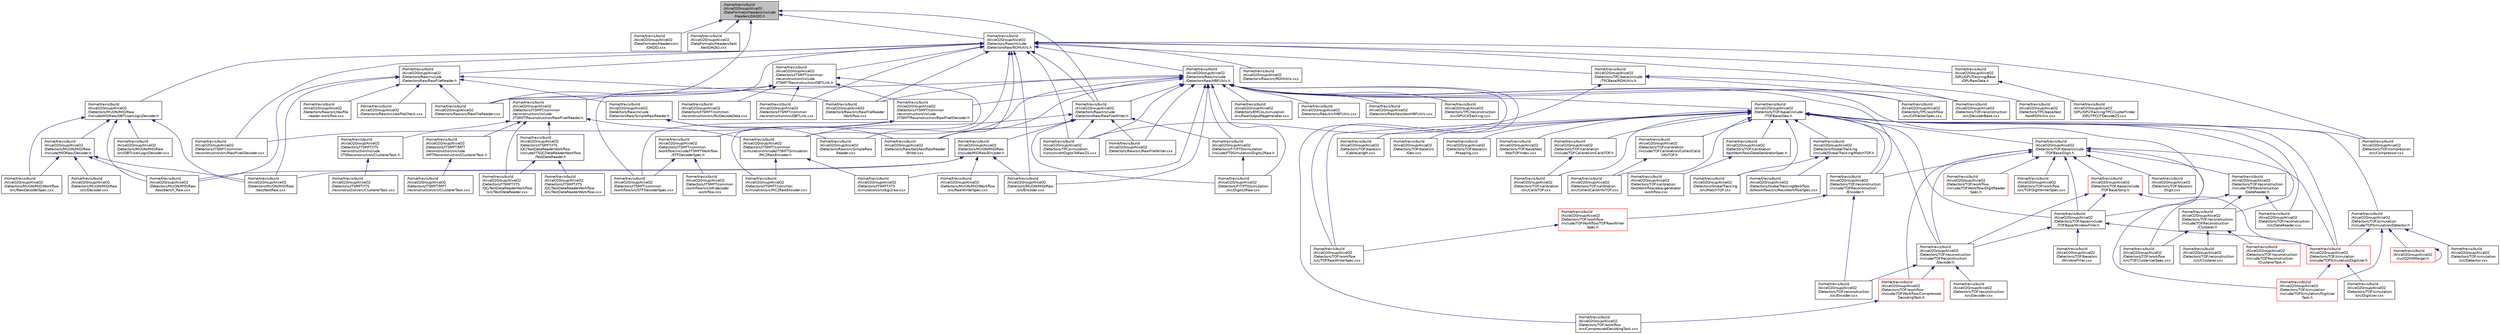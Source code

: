 digraph "/home/travis/build/AliceO2Group/AliceO2/DataFormats/Headers/include/Headers/DAQID.h"
{
 // INTERACTIVE_SVG=YES
  bgcolor="transparent";
  edge [fontname="Helvetica",fontsize="10",labelfontname="Helvetica",labelfontsize="10"];
  node [fontname="Helvetica",fontsize="10",shape=record];
  Node12 [label="/home/travis/build\l/AliceO2Group/AliceO2\l/DataFormats/Headers/include\l/Headers/DAQID.h",height=0.2,width=0.4,color="black", fillcolor="grey75", style="filled", fontcolor="black"];
  Node12 -> Node13 [dir="back",color="midnightblue",fontsize="10",style="solid",fontname="Helvetica"];
  Node13 [label="/home/travis/build\l/AliceO2Group/AliceO2\l/DataFormats/Headers/src\l/DAQID.cxx",height=0.2,width=0.4,color="black",URL="$dd/d64/DAQID_8cxx.html",tooltip="dummy implementation for DAQ source IDs (to addit it to library) "];
  Node12 -> Node14 [dir="back",color="midnightblue",fontsize="10",style="solid",fontname="Helvetica"];
  Node14 [label="/home/travis/build\l/AliceO2Group/AliceO2\l/DataFormats/Headers/test\l/testDAQID.cxx",height=0.2,width=0.4,color="black",URL="$dd/d28/testDAQID_8cxx.html"];
  Node12 -> Node15 [dir="back",color="midnightblue",fontsize="10",style="solid",fontname="Helvetica"];
  Node15 [label="/home/travis/build\l/AliceO2Group/AliceO2\l/Detectors/Raw/include\l/DetectorsRaw/RawFileWriter.h",height=0.2,width=0.4,color="black",URL="$da/d08/RawFileWriter_8h.html",tooltip="Utility class to write detectors data to (multiple) raw data file(s) respecting CRU format..."];
  Node15 -> Node16 [dir="back",color="midnightblue",fontsize="10",style="solid",fontname="Helvetica"];
  Node16 [label="/home/travis/build\l/AliceO2Group/AliceO2\l/Detectors/FIT/FT0/simulation\l/include/FT0Simulation/Digits2Raw.h",height=0.2,width=0.4,color="black",URL="$d8/dfe/Digits2Raw_8h.html",tooltip="converts digits to raw format "];
  Node16 -> Node17 [dir="back",color="midnightblue",fontsize="10",style="solid",fontname="Helvetica"];
  Node17 [label="/home/travis/build\l/AliceO2Group/AliceO2\l/Detectors/FIT/FT0/simulation\l/src/Digits2Raw.cxx",height=0.2,width=0.4,color="black",URL="$da/de9/Digits2Raw_8cxx.html"];
  Node15 -> Node17 [dir="back",color="midnightblue",fontsize="10",style="solid",fontname="Helvetica"];
  Node15 -> Node18 [dir="back",color="midnightblue",fontsize="10",style="solid",fontname="Helvetica"];
  Node18 [label="/home/travis/build\l/AliceO2Group/AliceO2\l/Detectors/ITSMFT/common\l/simulation/include/ITSMFTSimulation\l/MC2RawEncoder.h",height=0.2,width=0.4,color="black",URL="$df/d56/MC2RawEncoder_8h.html",tooltip="Definition of the ITS/MFT Alpide pixel MC->raw converter. "];
  Node18 -> Node19 [dir="back",color="midnightblue",fontsize="10",style="solid",fontname="Helvetica"];
  Node19 [label="/home/travis/build\l/AliceO2Group/AliceO2\l/Detectors/ITSMFT/common\l/simulation/src/MC2RawEncoder.cxx",height=0.2,width=0.4,color="black",URL="$d8/d6b/MC2RawEncoder_8cxx.html"];
  Node18 -> Node20 [dir="back",color="midnightblue",fontsize="10",style="solid",fontname="Helvetica"];
  Node20 [label="/home/travis/build\l/AliceO2Group/AliceO2\l/Detectors/ITSMFT/ITS\l/simulation/src/digi2raw.cxx",height=0.2,width=0.4,color="black",URL="$d1/d8e/digi2raw_8cxx.html"];
  Node15 -> Node21 [dir="back",color="midnightblue",fontsize="10",style="solid",fontname="Helvetica"];
  Node21 [label="/home/travis/build\l/AliceO2Group/AliceO2\l/Detectors/MUON/MID/Raw\l/include/MIDRaw/Encoder.h",height=0.2,width=0.4,color="black",URL="$d1/dcf/Detectors_2MUON_2MID_2Raw_2include_2MIDRaw_2Encoder_8h.html",tooltip="MID raw data encoder. "];
  Node21 -> Node22 [dir="back",color="midnightblue",fontsize="10",style="solid",fontname="Helvetica"];
  Node22 [label="/home/travis/build\l/AliceO2Group/AliceO2\l/Detectors/MUON/MID/Raw\l/src/Encoder.cxx",height=0.2,width=0.4,color="black",URL="$d8/dc6/MUON_2MID_2Raw_2src_2Encoder_8cxx.html",tooltip="MID raw data encoder. "];
  Node21 -> Node23 [dir="back",color="midnightblue",fontsize="10",style="solid",fontname="Helvetica"];
  Node23 [label="/home/travis/build\l/AliceO2Group/AliceO2\l/Detectors/MUON/MID/Raw\l/test/bench_Raw.cxx",height=0.2,width=0.4,color="black",URL="$d5/d52/bench__Raw_8cxx.html",tooltip="Benchmark MID raw data decoder. "];
  Node21 -> Node24 [dir="back",color="midnightblue",fontsize="10",style="solid",fontname="Helvetica"];
  Node24 [label="/home/travis/build\l/AliceO2Group/AliceO2\l/Detectors/MUON/MID/Raw\l/test/testRaw.cxx",height=0.2,width=0.4,color="black",URL="$d8/d4c/testRaw_8cxx.html",tooltip="Test MID raw data decoder. "];
  Node21 -> Node25 [dir="back",color="midnightblue",fontsize="10",style="solid",fontname="Helvetica"];
  Node25 [label="/home/travis/build\l/AliceO2Group/AliceO2\l/Detectors/MUON/MID/Workflow\l/src/RawWriterSpec.cxx",height=0.2,width=0.4,color="black",URL="$db/dd6/RawWriterSpec_8cxx.html",tooltip="Digits to raw converter spec for MID. "];
  Node15 -> Node26 [dir="back",color="midnightblue",fontsize="10",style="solid",fontname="Helvetica"];
  Node26 [label="/home/travis/build\l/AliceO2Group/AliceO2\l/Detectors/Raw/src/RawFileWriter.cxx",height=0.2,width=0.4,color="black",URL="$df/dd8/RawFileWriter_8cxx.html",tooltip="Utility class to write detectors data to (multiple) raw data file(s) respecting CRU format..."];
  Node15 -> Node27 [dir="back",color="midnightblue",fontsize="10",style="solid",fontname="Helvetica"];
  Node27 [label="/home/travis/build\l/AliceO2Group/AliceO2\l/Detectors/Raw/test/testRawReader\lWriter.cxx",height=0.2,width=0.4,color="black",URL="$d3/d09/testRawReaderWriter_8cxx.html"];
  Node15 -> Node28 [dir="back",color="midnightblue",fontsize="10",style="solid",fontname="Helvetica"];
  Node28 [label="/home/travis/build\l/AliceO2Group/AliceO2\l/Detectors/TPC/simulation\l/run/convertDigitsToRawZS.cxx",height=0.2,width=0.4,color="black",URL="$df/d6c/convertDigitsToRawZS_8cxx.html"];
  Node12 -> Node29 [dir="back",color="midnightblue",fontsize="10",style="solid",fontname="Helvetica"];
  Node29 [label="/home/travis/build\l/AliceO2Group/AliceO2\l/Detectors/Raw/include\l/DetectorsRaw/RDHUtils.h",height=0.2,width=0.4,color="black",URL="$d6/dec/Raw_2include_2DetectorsRaw_2RDHUtils_8h.html"];
  Node29 -> Node30 [dir="back",color="midnightblue",fontsize="10",style="solid",fontname="Helvetica"];
  Node30 [label="/home/travis/build\l/AliceO2Group/AliceO2\l/Detectors/ITSMFT/common\l/reconstruction/include\l/ITSMFTReconstruction/GBTLink.h",height=0.2,width=0.4,color="black",URL="$d0/dd1/GBTLink_8h.html",tooltip="Declarations of helper classes for the ITS/MFT raw data decoding. "];
  Node30 -> Node31 [dir="back",color="midnightblue",fontsize="10",style="solid",fontname="Helvetica"];
  Node31 [label="/home/travis/build\l/AliceO2Group/AliceO2\l/Detectors/ITSMFT/common\l/reconstruction/include\l/ITSMFTReconstruction/RawPixelDecoder.h",height=0.2,width=0.4,color="black",URL="$d7/d6e/RawPixelDecoder_8h.html",tooltip="Definition of the Alpide pixel reader for raw data processing. "];
  Node31 -> Node32 [dir="back",color="midnightblue",fontsize="10",style="solid",fontname="Helvetica"];
  Node32 [label="/home/travis/build\l/AliceO2Group/AliceO2\l/Detectors/ITSMFT/common\l/reconstruction/src/RawPixelDecoder.cxx",height=0.2,width=0.4,color="black",URL="$dd/df6/RawPixelDecoder_8cxx.html",tooltip="Alpide pixel reader for raw data processing. "];
  Node31 -> Node33 [dir="back",color="midnightblue",fontsize="10",style="solid",fontname="Helvetica"];
  Node33 [label="/home/travis/build\l/AliceO2Group/AliceO2\l/Detectors/ITSMFT/common\l/workflow/include/ITSMFTWorkflow\l/STFDecoderSpec.h",height=0.2,width=0.4,color="black",URL="$d0/d26/STFDecoderSpec_8h.html",tooltip="Device to decode ITS/MFT raw data from STF. "];
  Node33 -> Node34 [dir="back",color="midnightblue",fontsize="10",style="solid",fontname="Helvetica"];
  Node34 [label="/home/travis/build\l/AliceO2Group/AliceO2\l/Detectors/ITSMFT/common\l/workflow/src/stf-decoder\l-workflow.cxx",height=0.2,width=0.4,color="black",URL="$dd/d1f/stf-decoder-workflow_8cxx.html"];
  Node33 -> Node35 [dir="back",color="midnightblue",fontsize="10",style="solid",fontname="Helvetica"];
  Node35 [label="/home/travis/build\l/AliceO2Group/AliceO2\l/Detectors/ITSMFT/common\l/workflow/src/STFDecoderSpec.cxx",height=0.2,width=0.4,color="black",URL="$d6/d14/STFDecoderSpec_8cxx.html",tooltip="Device to decode ITS raw data from STF. "];
  Node31 -> Node35 [dir="back",color="midnightblue",fontsize="10",style="solid",fontname="Helvetica"];
  Node30 -> Node36 [dir="back",color="midnightblue",fontsize="10",style="solid",fontname="Helvetica"];
  Node36 [label="/home/travis/build\l/AliceO2Group/AliceO2\l/Detectors/ITSMFT/common\l/reconstruction/include\l/ITSMFTReconstruction/RawPixelReader.h",height=0.2,width=0.4,color="black",URL="$dd/db8/RawPixelReader_8h.html",tooltip="Definition of the Alpide pixel reader for raw data processing. "];
  Node36 -> Node18 [dir="back",color="midnightblue",fontsize="10",style="solid",fontname="Helvetica"];
  Node36 -> Node37 [dir="back",color="midnightblue",fontsize="10",style="solid",fontname="Helvetica"];
  Node37 [label="/home/travis/build\l/AliceO2Group/AliceO2\l/Detectors/ITSMFT/ITS\l/QC/TestDataReaderWorkflow\l/include/ITSQCDataReaderWorkflow\l/TestDataReader.h",height=0.2,width=0.4,color="black",URL="$dd/d69/TestDataReader_8h.html"];
  Node37 -> Node38 [dir="back",color="midnightblue",fontsize="10",style="solid",fontname="Helvetica"];
  Node38 [label="/home/travis/build\l/AliceO2Group/AliceO2\l/Detectors/ITSMFT/ITS\l/QC/TestDataReaderWorkflow\l/src/TestDataReader.cxx",height=0.2,width=0.4,color="black",URL="$d0/dd9/TestDataReader_8cxx.html"];
  Node37 -> Node39 [dir="back",color="midnightblue",fontsize="10",style="solid",fontname="Helvetica"];
  Node39 [label="/home/travis/build\l/AliceO2Group/AliceO2\l/Detectors/ITSMFT/ITS\l/QC/TestDataReaderWorkflow\l/src/TestDataReaderWorkflow.cxx",height=0.2,width=0.4,color="black",URL="$d1/dc6/TestDataReaderWorkflow_8cxx.html"];
  Node36 -> Node38 [dir="back",color="midnightblue",fontsize="10",style="solid",fontname="Helvetica"];
  Node36 -> Node40 [dir="back",color="midnightblue",fontsize="10",style="solid",fontname="Helvetica"];
  Node40 [label="/home/travis/build\l/AliceO2Group/AliceO2\l/Detectors/ITSMFT/ITS\l/reconstruction/include\l/ITSReconstruction/ClustererTask.h",height=0.2,width=0.4,color="black",URL="$d6/d67/ITSMFT_2ITS_2reconstruction_2include_2ITSReconstruction_2ClustererTask_8h.html"];
  Node40 -> Node41 [dir="back",color="midnightblue",fontsize="10",style="solid",fontname="Helvetica"];
  Node41 [label="/home/travis/build\l/AliceO2Group/AliceO2\l/Detectors/ITSMFT/ITS\l/reconstruction/src/ClustererTask.cxx",height=0.2,width=0.4,color="black",URL="$d8/d95/ITSMFT_2ITS_2reconstruction_2src_2ClustererTask_8cxx.html"];
  Node36 -> Node42 [dir="back",color="midnightblue",fontsize="10",style="solid",fontname="Helvetica"];
  Node42 [label="/home/travis/build\l/AliceO2Group/AliceO2\l/Detectors/ITSMFT/MFT\l/reconstruction/include\l/MFTReconstruction/ClustererTask.h",height=0.2,width=0.4,color="black",URL="$db/d12/ITSMFT_2MFT_2reconstruction_2include_2MFTReconstruction_2ClustererTask_8h.html"];
  Node42 -> Node43 [dir="back",color="midnightblue",fontsize="10",style="solid",fontname="Helvetica"];
  Node43 [label="/home/travis/build\l/AliceO2Group/AliceO2\l/Detectors/ITSMFT/MFT\l/reconstruction/src/ClustererTask.cxx",height=0.2,width=0.4,color="black",URL="$d9/d5e/ITSMFT_2MFT_2reconstruction_2src_2ClustererTask_8cxx.html"];
  Node30 -> Node44 [dir="back",color="midnightblue",fontsize="10",style="solid",fontname="Helvetica"];
  Node44 [label="/home/travis/build\l/AliceO2Group/AliceO2\l/Detectors/ITSMFT/common\l/reconstruction/src/GBTLink.cxx",height=0.2,width=0.4,color="black",URL="$df/d70/GBTLink_8cxx.html",tooltip="Definitions of GBTLink class used for the ITS/MFT raw data decoding. "];
  Node30 -> Node45 [dir="back",color="midnightblue",fontsize="10",style="solid",fontname="Helvetica"];
  Node45 [label="/home/travis/build\l/AliceO2Group/AliceO2\l/Detectors/ITSMFT/common\l/reconstruction/src/RUDecodeData.cxx",height=0.2,width=0.4,color="black",URL="$df/db1/RUDecodeData_8cxx.html",tooltip="Definition of the Readout Unite decoder class. "];
  Node30 -> Node19 [dir="back",color="midnightblue",fontsize="10",style="solid",fontname="Helvetica"];
  Node30 -> Node35 [dir="back",color="midnightblue",fontsize="10",style="solid",fontname="Helvetica"];
  Node29 -> Node44 [dir="back",color="midnightblue",fontsize="10",style="solid",fontname="Helvetica"];
  Node29 -> Node32 [dir="back",color="midnightblue",fontsize="10",style="solid",fontname="Helvetica"];
  Node29 -> Node18 [dir="back",color="midnightblue",fontsize="10",style="solid",fontname="Helvetica"];
  Node29 -> Node46 [dir="back",color="midnightblue",fontsize="10",style="solid",fontname="Helvetica"];
  Node46 [label="/home/travis/build\l/AliceO2Group/AliceO2\l/Detectors/MUON/MID/Raw\l/include/MIDRaw/GBTUserLogicDecoder.h",height=0.2,width=0.4,color="black",URL="$db/d41/GBTUserLogicDecoder_8h.html",tooltip="MID GBT decoder with user logic zero suppression. "];
  Node46 -> Node47 [dir="back",color="midnightblue",fontsize="10",style="solid",fontname="Helvetica"];
  Node47 [label="/home/travis/build\l/AliceO2Group/AliceO2\l/Detectors/MUON/MID/Raw\l/include/MIDRaw/Decoder.h",height=0.2,width=0.4,color="black",URL="$d9/d05/Detectors_2MUON_2MID_2Raw_2include_2MIDRaw_2Decoder_8h.html",tooltip="MID raw data decoder. "];
  Node47 -> Node48 [dir="back",color="midnightblue",fontsize="10",style="solid",fontname="Helvetica"];
  Node48 [label="/home/travis/build\l/AliceO2Group/AliceO2\l/Detectors/MUON/MID/Raw\l/src/Decoder.cxx",height=0.2,width=0.4,color="black",URL="$dc/d28/MUON_2MID_2Raw_2src_2Decoder_8cxx.html",tooltip="MID raw data decoder. "];
  Node47 -> Node23 [dir="back",color="midnightblue",fontsize="10",style="solid",fontname="Helvetica"];
  Node47 -> Node24 [dir="back",color="midnightblue",fontsize="10",style="solid",fontname="Helvetica"];
  Node47 -> Node49 [dir="back",color="midnightblue",fontsize="10",style="solid",fontname="Helvetica"];
  Node49 [label="/home/travis/build\l/AliceO2Group/AliceO2\l/Detectors/MUON/MID/Workflow\l/src/RawDecoderSpec.cxx",height=0.2,width=0.4,color="black",URL="$d1/dc9/RawDecoderSpec_8cxx.html",tooltip="Data processor spec for MID raw decoder device. "];
  Node46 -> Node50 [dir="back",color="midnightblue",fontsize="10",style="solid",fontname="Helvetica"];
  Node50 [label="/home/travis/build\l/AliceO2Group/AliceO2\l/Detectors/MUON/MID/Raw\l/src/GBTUserLogicDecoder.cxx",height=0.2,width=0.4,color="black",URL="$d3/db3/GBTUserLogicDecoder_8cxx.html",tooltip="MID GBT decoder with user logic zero suppression. "];
  Node46 -> Node23 [dir="back",color="midnightblue",fontsize="10",style="solid",fontname="Helvetica"];
  Node46 -> Node24 [dir="back",color="midnightblue",fontsize="10",style="solid",fontname="Helvetica"];
  Node46 -> Node49 [dir="back",color="midnightblue",fontsize="10",style="solid",fontname="Helvetica"];
  Node29 -> Node22 [dir="back",color="midnightblue",fontsize="10",style="solid",fontname="Helvetica"];
  Node29 -> Node51 [dir="back",color="midnightblue",fontsize="10",style="solid",fontname="Helvetica"];
  Node51 [label="/home/travis/build\l/AliceO2Group/AliceO2\l/Detectors/Raw/include\l/DetectorsRaw/HBFUtils.h",height=0.2,width=0.4,color="black",URL="$d1/dec/HBFUtils_8h.html"];
  Node51 -> Node52 [dir="back",color="midnightblue",fontsize="10",style="solid",fontname="Helvetica"];
  Node52 [label="/home/travis/build\l/AliceO2Group/AliceO2\l/Detectors/EMCAL/simulation\l/src/RawOutputPageHandler.cxx",height=0.2,width=0.4,color="black",URL="$d3/d98/RawOutputPageHandler_8cxx.html"];
  Node51 -> Node16 [dir="back",color="midnightblue",fontsize="10",style="solid",fontname="Helvetica"];
  Node51 -> Node17 [dir="back",color="midnightblue",fontsize="10",style="solid",fontname="Helvetica"];
  Node51 -> Node31 [dir="back",color="midnightblue",fontsize="10",style="solid",fontname="Helvetica"];
  Node51 -> Node20 [dir="back",color="midnightblue",fontsize="10",style="solid",fontname="Helvetica"];
  Node51 -> Node22 [dir="back",color="midnightblue",fontsize="10",style="solid",fontname="Helvetica"];
  Node51 -> Node15 [dir="back",color="midnightblue",fontsize="10",style="solid",fontname="Helvetica"];
  Node51 -> Node53 [dir="back",color="midnightblue",fontsize="10",style="solid",fontname="Helvetica"];
  Node53 [label="/home/travis/build\l/AliceO2Group/AliceO2\l/Detectors/Raw/src/HBFUtils.cxx",height=0.2,width=0.4,color="black",URL="$dc/da0/HBFUtils_8cxx.html"];
  Node51 -> Node54 [dir="back",color="midnightblue",fontsize="10",style="solid",fontname="Helvetica"];
  Node54 [label="/home/travis/build\l/AliceO2Group/AliceO2\l/Detectors/Raw/src/RawFileReader.cxx",height=0.2,width=0.4,color="black",URL="$db/de5/Raw_2src_2RawFileReader_8cxx.html"];
  Node51 -> Node55 [dir="back",color="midnightblue",fontsize="10",style="solid",fontname="Helvetica"];
  Node55 [label="/home/travis/build\l/AliceO2Group/AliceO2\l/Detectors/Raw/src/RawFileReader\lWorkflow.cxx",height=0.2,width=0.4,color="black",URL="$d3/d87/RawFileReaderWorkflow_8cxx.html"];
  Node51 -> Node26 [dir="back",color="midnightblue",fontsize="10",style="solid",fontname="Helvetica"];
  Node51 -> Node56 [dir="back",color="midnightblue",fontsize="10",style="solid",fontname="Helvetica"];
  Node56 [label="/home/travis/build\l/AliceO2Group/AliceO2\l/Detectors/Raw/src/SimpleRaw\lReader.cxx",height=0.2,width=0.4,color="black",URL="$d5/dfd/SimpleRawReader_8cxx.html",tooltip="Simple reader for non-DPL tests. "];
  Node51 -> Node57 [dir="back",color="midnightblue",fontsize="10",style="solid",fontname="Helvetica"];
  Node57 [label="/home/travis/build\l/AliceO2Group/AliceO2\l/Detectors/Raw/test/testHBFUtils.cxx",height=0.2,width=0.4,color="black",URL="$dd/d85/testHBFUtils_8cxx.html"];
  Node51 -> Node27 [dir="back",color="midnightblue",fontsize="10",style="solid",fontname="Helvetica"];
  Node51 -> Node58 [dir="back",color="midnightblue",fontsize="10",style="solid",fontname="Helvetica"];
  Node58 [label="/home/travis/build\l/AliceO2Group/AliceO2\l/Detectors/TOF/base/include\l/TOFBase/Geo.h",height=0.2,width=0.4,color="black",URL="$d4/d54/Geo_8h.html"];
  Node58 -> Node59 [dir="back",color="midnightblue",fontsize="10",style="solid",fontname="Helvetica"];
  Node59 [label="/home/travis/build\l/AliceO2Group/AliceO2\l/Detectors/GlobalTracking\l/include/GlobalTracking/MatchTOF.h",height=0.2,width=0.4,color="black",URL="$d0/d74/MatchTOF_8h.html",tooltip="Class to perform TOF matching to global tracks. "];
  Node59 -> Node60 [dir="back",color="midnightblue",fontsize="10",style="solid",fontname="Helvetica"];
  Node60 [label="/home/travis/build\l/AliceO2Group/AliceO2\l/Detectors/GlobalTracking\l/src/MatchTOF.cxx",height=0.2,width=0.4,color="black",URL="$db/d6a/MatchTOF_8cxx.html"];
  Node59 -> Node61 [dir="back",color="midnightblue",fontsize="10",style="solid",fontname="Helvetica"];
  Node61 [label="/home/travis/build\l/AliceO2Group/AliceO2\l/Detectors/GlobalTrackingWorkflow\l/tofworkflow/src/RecoWorkflowSpec.cxx",height=0.2,width=0.4,color="black",URL="$d8/d84/RecoWorkflowSpec_8cxx.html"];
  Node58 -> Node60 [dir="back",color="midnightblue",fontsize="10",style="solid",fontname="Helvetica"];
  Node58 -> Node62 [dir="back",color="midnightblue",fontsize="10",style="solid",fontname="Helvetica"];
  Node62 [label="/home/travis/build\l/AliceO2Group/AliceO2\l/Detectors/TOF/base/include\l/TOFBase/Digit.h",height=0.2,width=0.4,color="black",URL="$d1/d90/Detectors_2TOF_2base_2include_2TOFBase_2Digit_8h.html"];
  Node62 -> Node63 [dir="back",color="midnightblue",fontsize="10",style="solid",fontname="Helvetica"];
  Node63 [label="/home/travis/build\l/AliceO2Group/AliceO2\l/Detectors/TOF/base/include\l/TOFBase/Strip.h",height=0.2,width=0.4,color="red",URL="$dd/d77/Strip_8h.html"];
  Node63 -> Node64 [dir="back",color="midnightblue",fontsize="10",style="solid",fontname="Helvetica"];
  Node64 [label="/home/travis/build\l/AliceO2Group/AliceO2\l/Detectors/TOF/base/include\l/TOFBase/WindowFiller.h",height=0.2,width=0.4,color="black",URL="$d0/de5/WindowFiller_8h.html"];
  Node64 -> Node65 [dir="back",color="midnightblue",fontsize="10",style="solid",fontname="Helvetica"];
  Node65 [label="/home/travis/build\l/AliceO2Group/AliceO2\l/Detectors/TOF/base/src\l/WindowFiller.cxx",height=0.2,width=0.4,color="black",URL="$dc/d87/WindowFiller_8cxx.html"];
  Node64 -> Node66 [dir="back",color="midnightblue",fontsize="10",style="solid",fontname="Helvetica"];
  Node66 [label="/home/travis/build\l/AliceO2Group/AliceO2\l/Detectors/TOF/reconstruction\l/include/TOFReconstruction\l/Decoder.h",height=0.2,width=0.4,color="black",URL="$d4/d36/Detectors_2TOF_2reconstruction_2include_2TOFReconstruction_2Decoder_8h.html"];
  Node66 -> Node67 [dir="back",color="midnightblue",fontsize="10",style="solid",fontname="Helvetica"];
  Node67 [label="/home/travis/build\l/AliceO2Group/AliceO2\l/Detectors/TOF/reconstruction\l/src/Decoder.cxx",height=0.2,width=0.4,color="black",URL="$de/da8/TOF_2reconstruction_2src_2Decoder_8cxx.html"];
  Node66 -> Node68 [dir="back",color="midnightblue",fontsize="10",style="solid",fontname="Helvetica"];
  Node68 [label="/home/travis/build\l/AliceO2Group/AliceO2\l/Detectors/TOF/reconstruction\l/src/Encoder.cxx",height=0.2,width=0.4,color="black",URL="$de/d5e/TOF_2reconstruction_2src_2Encoder_8cxx.html"];
  Node66 -> Node69 [dir="back",color="midnightblue",fontsize="10",style="solid",fontname="Helvetica"];
  Node69 [label="/home/travis/build\l/AliceO2Group/AliceO2\l/Detectors/TOF/workflow\l/include/TOFWorkflow/Compressed\lDecodingTask.h",height=0.2,width=0.4,color="red",URL="$db/d4c/CompressedDecodingTask_8h.html",tooltip="TOF compressed data decoding task. "];
  Node69 -> Node71 [dir="back",color="midnightblue",fontsize="10",style="solid",fontname="Helvetica"];
  Node71 [label="/home/travis/build\l/AliceO2Group/AliceO2\l/Detectors/TOF/workflow\l/src/CompressedDecodingTask.cxx",height=0.2,width=0.4,color="black",URL="$d8/d56/CompressedDecodingTask_8cxx.html",tooltip="TOF compressed data decoding task. "];
  Node64 -> Node72 [dir="back",color="midnightblue",fontsize="10",style="solid",fontname="Helvetica"];
  Node72 [label="/home/travis/build\l/AliceO2Group/AliceO2\l/Detectors/TOF/simulation\l/include/TOFSimulation/Digitizer.h",height=0.2,width=0.4,color="red",URL="$d0/d85/TOF_2simulation_2include_2TOFSimulation_2Digitizer_8h.html"];
  Node72 -> Node73 [dir="back",color="midnightblue",fontsize="10",style="solid",fontname="Helvetica"];
  Node73 [label="/home/travis/build\l/AliceO2Group/AliceO2\l/Detectors/TOF/simulation\l/include/TOFSimulation/Digitizer\lTask.h",height=0.2,width=0.4,color="red",URL="$d8/dc6/TOF_2simulation_2include_2TOFSimulation_2DigitizerTask_8h.html"];
  Node72 -> Node75 [dir="back",color="midnightblue",fontsize="10",style="solid",fontname="Helvetica"];
  Node75 [label="/home/travis/build\l/AliceO2Group/AliceO2\l/Detectors/TOF/simulation\l/src/Digitizer.cxx",height=0.2,width=0.4,color="black",URL="$d4/df3/TOF_2simulation_2src_2Digitizer_8cxx.html"];
  Node63 -> Node66 [dir="back",color="midnightblue",fontsize="10",style="solid",fontname="Helvetica"];
  Node63 -> Node72 [dir="back",color="midnightblue",fontsize="10",style="solid",fontname="Helvetica"];
  Node62 -> Node64 [dir="back",color="midnightblue",fontsize="10",style="solid",fontname="Helvetica"];
  Node62 -> Node78 [dir="back",color="midnightblue",fontsize="10",style="solid",fontname="Helvetica"];
  Node78 [label="/home/travis/build\l/AliceO2Group/AliceO2\l/Detectors/TOF/base/src\l/Digit.cxx",height=0.2,width=0.4,color="black",URL="$d3/d17/Detectors_2TOF_2base_2src_2Digit_8cxx.html"];
  Node62 -> Node79 [dir="back",color="midnightblue",fontsize="10",style="solid",fontname="Helvetica"];
  Node79 [label="/home/travis/build\l/AliceO2Group/AliceO2\l/Detectors/TOF/reconstruction\l/include/TOFReconstruction\l/DataReader.h",height=0.2,width=0.4,color="black",URL="$da/d07/Detectors_2TOF_2reconstruction_2include_2TOFReconstruction_2DataReader_8h.html"];
  Node79 -> Node80 [dir="back",color="midnightblue",fontsize="10",style="solid",fontname="Helvetica"];
  Node80 [label="/home/travis/build\l/AliceO2Group/AliceO2\l/Detectors/TOF/reconstruction\l/include/TOFReconstruction\l/Clusterer.h",height=0.2,width=0.4,color="black",URL="$dc/d24/TOF_2reconstruction_2include_2TOFReconstruction_2Clusterer_8h.html"];
  Node80 -> Node81 [dir="back",color="midnightblue",fontsize="10",style="solid",fontname="Helvetica"];
  Node81 [label="/home/travis/build\l/AliceO2Group/AliceO2\l/Detectors/TOF/reconstruction\l/include/TOFReconstruction\l/ClustererTask.h",height=0.2,width=0.4,color="red",URL="$d4/d74/TOF_2reconstruction_2include_2TOFReconstruction_2ClustererTask_8h.html"];
  Node80 -> Node83 [dir="back",color="midnightblue",fontsize="10",style="solid",fontname="Helvetica"];
  Node83 [label="/home/travis/build\l/AliceO2Group/AliceO2\l/Detectors/TOF/reconstruction\l/src/Clusterer.cxx",height=0.2,width=0.4,color="black",URL="$d5/d8a/TOF_2reconstruction_2src_2Clusterer_8cxx.html"];
  Node80 -> Node84 [dir="back",color="midnightblue",fontsize="10",style="solid",fontname="Helvetica"];
  Node84 [label="/home/travis/build\l/AliceO2Group/AliceO2\l/Detectors/TOF/workflow\l/src/TOFClusterizerSpec.cxx",height=0.2,width=0.4,color="black",URL="$da/df1/TOFClusterizerSpec_8cxx.html"];
  Node79 -> Node85 [dir="back",color="midnightblue",fontsize="10",style="solid",fontname="Helvetica"];
  Node85 [label="/home/travis/build\l/AliceO2Group/AliceO2\l/Detectors/TOF/reconstruction\l/src/DataReader.cxx",height=0.2,width=0.4,color="black",URL="$d6/d4e/DataReader_8cxx.html"];
  Node79 -> Node84 [dir="back",color="midnightblue",fontsize="10",style="solid",fontname="Helvetica"];
  Node62 -> Node66 [dir="back",color="midnightblue",fontsize="10",style="solid",fontname="Helvetica"];
  Node62 -> Node86 [dir="back",color="midnightblue",fontsize="10",style="solid",fontname="Helvetica"];
  Node86 [label="/home/travis/build\l/AliceO2Group/AliceO2\l/Detectors/TOF/reconstruction\l/include/TOFReconstruction\l/Encoder.h",height=0.2,width=0.4,color="black",URL="$d5/d90/Detectors_2TOF_2reconstruction_2include_2TOFReconstruction_2Encoder_8h.html"];
  Node86 -> Node68 [dir="back",color="midnightblue",fontsize="10",style="solid",fontname="Helvetica"];
  Node86 -> Node87 [dir="back",color="midnightblue",fontsize="10",style="solid",fontname="Helvetica"];
  Node87 [label="/home/travis/build\l/AliceO2Group/AliceO2\l/Detectors/TOF/workflow\l/include/TOFWorkflow/TOFRawWriter\lSpec.h",height=0.2,width=0.4,color="red",URL="$dc/df7/TOFRawWriterSpec_8h.html"];
  Node87 -> Node88 [dir="back",color="midnightblue",fontsize="10",style="solid",fontname="Helvetica"];
  Node88 [label="/home/travis/build\l/AliceO2Group/AliceO2\l/Detectors/TOF/workflow\l/src/TOFRawWriterSpec.cxx",height=0.2,width=0.4,color="black",URL="$db/dfb/TOFRawWriterSpec_8cxx.html"];
  Node62 -> Node72 [dir="back",color="midnightblue",fontsize="10",style="solid",fontname="Helvetica"];
  Node62 -> Node73 [dir="back",color="midnightblue",fontsize="10",style="solid",fontname="Helvetica"];
  Node62 -> Node69 [dir="back",color="midnightblue",fontsize="10",style="solid",fontname="Helvetica"];
  Node62 -> Node89 [dir="back",color="midnightblue",fontsize="10",style="solid",fontname="Helvetica"];
  Node89 [label="/home/travis/build\l/AliceO2Group/AliceO2\l/Detectors/TOF/workflow\l/include/TOFWorkflow/DigitReader\lSpec.h",height=0.2,width=0.4,color="red",URL="$dd/dd8/TOF_2workflow_2include_2TOFWorkflow_2DigitReaderSpec_8h.html"];
  Node62 -> Node91 [dir="back",color="midnightblue",fontsize="10",style="solid",fontname="Helvetica"];
  Node91 [label="/home/travis/build\l/AliceO2Group/AliceO2\l/Detectors/TOF/workflow\l/src/TOFDigitWriterSpec.cxx",height=0.2,width=0.4,color="black",URL="$d1/d80/TOFDigitWriterSpec_8cxx.html"];
  Node58 -> Node64 [dir="back",color="midnightblue",fontsize="10",style="solid",fontname="Helvetica"];
  Node58 -> Node92 [dir="back",color="midnightblue",fontsize="10",style="solid",fontname="Helvetica"];
  Node92 [label="/home/travis/build\l/AliceO2Group/AliceO2\l/Detectors/TOF/base/src\l/CableLength.cxx",height=0.2,width=0.4,color="black",URL="$da/d22/CableLength_8cxx.html"];
  Node58 -> Node93 [dir="back",color="midnightblue",fontsize="10",style="solid",fontname="Helvetica"];
  Node93 [label="/home/travis/build\l/AliceO2Group/AliceO2\l/Detectors/TOF/base/src\l/Geo.cxx",height=0.2,width=0.4,color="black",URL="$da/d39/Geo_8cxx.html"];
  Node58 -> Node94 [dir="back",color="midnightblue",fontsize="10",style="solid",fontname="Helvetica"];
  Node94 [label="/home/travis/build\l/AliceO2Group/AliceO2\l/Detectors/TOF/base/src\l/Mapping.cxx",height=0.2,width=0.4,color="black",URL="$da/d0b/TOF_2base_2src_2Mapping_8cxx.html"];
  Node58 -> Node95 [dir="back",color="midnightblue",fontsize="10",style="solid",fontname="Helvetica"];
  Node95 [label="/home/travis/build\l/AliceO2Group/AliceO2\l/Detectors/TOF/base/test\l/testTOFIndex.cxx",height=0.2,width=0.4,color="black",URL="$d3/d5a/testTOFIndex_8cxx.html"];
  Node58 -> Node96 [dir="back",color="midnightblue",fontsize="10",style="solid",fontname="Helvetica"];
  Node96 [label="/home/travis/build\l/AliceO2Group/AliceO2\l/Detectors/TOF/calibration\l/include/TOFCalibration/CalibTOF.h",height=0.2,width=0.4,color="black",URL="$d5/ded/CalibTOF_8h.html"];
  Node96 -> Node97 [dir="back",color="midnightblue",fontsize="10",style="solid",fontname="Helvetica"];
  Node97 [label="/home/travis/build\l/AliceO2Group/AliceO2\l/Detectors/TOF/calibration\l/src/CalibTOF.cxx",height=0.2,width=0.4,color="black",URL="$de/d89/CalibTOF_8cxx.html"];
  Node58 -> Node98 [dir="back",color="midnightblue",fontsize="10",style="solid",fontname="Helvetica"];
  Node98 [label="/home/travis/build\l/AliceO2Group/AliceO2\l/Detectors/TOF/calibration\l/include/TOFCalibration/CollectCalib\lInfoTOF.h",height=0.2,width=0.4,color="black",URL="$d8/d60/CollectCalibInfoTOF_8h.html"];
  Node98 -> Node99 [dir="back",color="midnightblue",fontsize="10",style="solid",fontname="Helvetica"];
  Node99 [label="/home/travis/build\l/AliceO2Group/AliceO2\l/Detectors/TOF/calibration\l/src/CollectCalibInfoTOF.cxx",height=0.2,width=0.4,color="black",URL="$d0/dd5/CollectCalibInfoTOF_8cxx.html"];
  Node58 -> Node97 [dir="back",color="midnightblue",fontsize="10",style="solid",fontname="Helvetica"];
  Node58 -> Node99 [dir="back",color="midnightblue",fontsize="10",style="solid",fontname="Helvetica"];
  Node58 -> Node100 [dir="back",color="midnightblue",fontsize="10",style="solid",fontname="Helvetica"];
  Node100 [label="/home/travis/build\l/AliceO2Group/AliceO2\l/Detectors/TOF/calibration\l/testWorkflow/DataGeneratorSpec.h",height=0.2,width=0.4,color="black",URL="$d0/d0d/DataGeneratorSpec_8h.html",tooltip="Dummy data generator. "];
  Node100 -> Node101 [dir="back",color="midnightblue",fontsize="10",style="solid",fontname="Helvetica"];
  Node101 [label="/home/travis/build\l/AliceO2Group/AliceO2\l/Detectors/TOF/calibration\l/testWorkflow/data-generator\l-workflow.cxx",height=0.2,width=0.4,color="black",URL="$d2/ddf/data-generator-workflow_8cxx.html"];
  Node58 -> Node102 [dir="back",color="midnightblue",fontsize="10",style="solid",fontname="Helvetica"];
  Node102 [label="/home/travis/build\l/AliceO2Group/AliceO2\l/Detectors/TOF/compression\l/src/Compressor.cxx",height=0.2,width=0.4,color="black",URL="$d8/d7f/Compressor_8cxx.html"];
  Node58 -> Node80 [dir="back",color="midnightblue",fontsize="10",style="solid",fontname="Helvetica"];
  Node58 -> Node66 [dir="back",color="midnightblue",fontsize="10",style="solid",fontname="Helvetica"];
  Node58 -> Node86 [dir="back",color="midnightblue",fontsize="10",style="solid",fontname="Helvetica"];
  Node58 -> Node85 [dir="back",color="midnightblue",fontsize="10",style="solid",fontname="Helvetica"];
  Node58 -> Node103 [dir="back",color="midnightblue",fontsize="10",style="solid",fontname="Helvetica"];
  Node103 [label="/home/travis/build\l/AliceO2Group/AliceO2\l/Detectors/TOF/simulation\l/include/TOFSimulation/Detector.h",height=0.2,width=0.4,color="black",URL="$d5/d3c/TOF_2simulation_2include_2TOFSimulation_2Detector_8h.html"];
  Node103 -> Node72 [dir="back",color="midnightblue",fontsize="10",style="solid",fontname="Helvetica"];
  Node103 -> Node73 [dir="back",color="midnightblue",fontsize="10",style="solid",fontname="Helvetica"];
  Node103 -> Node104 [dir="back",color="midnightblue",fontsize="10",style="solid",fontname="Helvetica"];
  Node104 [label="/home/travis/build\l/AliceO2Group/AliceO2\l/Detectors/TOF/simulation\l/src/Detector.cxx",height=0.2,width=0.4,color="black",URL="$d4/d59/TOF_2simulation_2src_2Detector_8cxx.html"];
  Node103 -> Node105 [dir="back",color="midnightblue",fontsize="10",style="solid",fontname="Helvetica"];
  Node105 [label="/home/travis/build\l/AliceO2Group/AliceO2\l/run/O2HitMerger.h",height=0.2,width=0.4,color="red",URL="$db/d50/O2HitMerger_8h.html"];
  Node105 -> Node105 [dir="back",color="midnightblue",fontsize="10",style="solid",fontname="Helvetica"];
  Node58 -> Node72 [dir="back",color="midnightblue",fontsize="10",style="solid",fontname="Helvetica"];
  Node58 -> Node88 [dir="back",color="midnightblue",fontsize="10",style="solid",fontname="Helvetica"];
  Node51 -> Node64 [dir="back",color="midnightblue",fontsize="10",style="solid",fontname="Helvetica"];
  Node51 -> Node86 [dir="back",color="midnightblue",fontsize="10",style="solid",fontname="Helvetica"];
  Node51 -> Node107 [dir="back",color="midnightblue",fontsize="10",style="solid",fontname="Helvetica"];
  Node107 [label="/home/travis/build\l/AliceO2Group/AliceO2\l/Detectors/TOF/reconstruction\l/src/DecoderBase.cxx",height=0.2,width=0.4,color="black",URL="$d1/d15/DecoderBase_8cxx.html"];
  Node51 -> Node71 [dir="back",color="midnightblue",fontsize="10",style="solid",fontname="Helvetica"];
  Node51 -> Node88 [dir="back",color="midnightblue",fontsize="10",style="solid",fontname="Helvetica"];
  Node51 -> Node108 [dir="back",color="midnightblue",fontsize="10",style="solid",fontname="Helvetica"];
  Node108 [label="/home/travis/build\l/AliceO2Group/AliceO2\l/Detectors/TPC/reconstruction\l/src/GPUCATracking.cxx",height=0.2,width=0.4,color="black",URL="$d4/d2e/GPUCATracking_8cxx.html"];
  Node51 -> Node28 [dir="back",color="midnightblue",fontsize="10",style="solid",fontname="Helvetica"];
  Node51 -> Node109 [dir="back",color="midnightblue",fontsize="10",style="solid",fontname="Helvetica"];
  Node109 [label="/home/travis/build\l/AliceO2Group/AliceO2\l/Detectors/TPC/workflow\l/src/CATrackerSpec.cxx",height=0.2,width=0.4,color="black",URL="$da/d78/CATrackerSpec_8cxx.html",tooltip="Processor spec for running TPC CA tracking. "];
  Node29 -> Node110 [dir="back",color="midnightblue",fontsize="10",style="solid",fontname="Helvetica"];
  Node110 [label="/home/travis/build\l/AliceO2Group/AliceO2\l/Detectors/Raw/include\l/DetectorsRaw/RawFileReader.h",height=0.2,width=0.4,color="black",URL="$de/da2/Raw_2include_2DetectorsRaw_2RawFileReader_8h.html"];
  Node110 -> Node23 [dir="back",color="midnightblue",fontsize="10",style="solid",fontname="Helvetica"];
  Node110 -> Node24 [dir="back",color="midnightblue",fontsize="10",style="solid",fontname="Helvetica"];
  Node110 -> Node111 [dir="back",color="midnightblue",fontsize="10",style="solid",fontname="Helvetica"];
  Node111 [label="/home/travis/build\l/AliceO2Group/AliceO2\l/Detectors/Raw/include\l/DetectorsRaw/SimpleRawReader.h",height=0.2,width=0.4,color="black",URL="$d6/dad/SimpleRawReader_8h.html",tooltip="Definition of the simple reader for non-DPL tests. "];
  Node111 -> Node56 [dir="back",color="midnightblue",fontsize="10",style="solid",fontname="Helvetica"];
  Node111 -> Node27 [dir="back",color="midnightblue",fontsize="10",style="solid",fontname="Helvetica"];
  Node110 -> Node112 [dir="back",color="midnightblue",fontsize="10",style="solid",fontname="Helvetica"];
  Node112 [label="/home/travis/build\l/AliceO2Group/AliceO2\l/Detectors/Raw/src/rawfile\l-reader-workflow.cxx",height=0.2,width=0.4,color="black",URL="$d0/d99/rawfile-reader-workflow_8cxx.html"];
  Node110 -> Node113 [dir="back",color="midnightblue",fontsize="10",style="solid",fontname="Helvetica"];
  Node113 [label="/home/travis/build\l/AliceO2Group/AliceO2\l/Detectors/Raw/src/rawfileCheck.cxx",height=0.2,width=0.4,color="black",URL="$d0/d6f/rawfileCheck_8cxx.html"];
  Node110 -> Node54 [dir="back",color="midnightblue",fontsize="10",style="solid",fontname="Helvetica"];
  Node110 -> Node55 [dir="back",color="midnightblue",fontsize="10",style="solid",fontname="Helvetica"];
  Node29 -> Node15 [dir="back",color="midnightblue",fontsize="10",style="solid",fontname="Helvetica"];
  Node29 -> Node54 [dir="back",color="midnightblue",fontsize="10",style="solid",fontname="Helvetica"];
  Node29 -> Node55 [dir="back",color="midnightblue",fontsize="10",style="solid",fontname="Helvetica"];
  Node29 -> Node114 [dir="back",color="midnightblue",fontsize="10",style="solid",fontname="Helvetica"];
  Node114 [label="/home/travis/build\l/AliceO2Group/AliceO2\l/Detectors/Raw/src/RDHUtils.cxx",height=0.2,width=0.4,color="black",URL="$d0/d9e/RDHUtils_8cxx.html"];
  Node29 -> Node27 [dir="back",color="midnightblue",fontsize="10",style="solid",fontname="Helvetica"];
  Node29 -> Node102 [dir="back",color="midnightblue",fontsize="10",style="solid",fontname="Helvetica"];
  Node29 -> Node107 [dir="back",color="midnightblue",fontsize="10",style="solid",fontname="Helvetica"];
  Node29 -> Node115 [dir="back",color="midnightblue",fontsize="10",style="solid",fontname="Helvetica"];
  Node115 [label="/home/travis/build\l/AliceO2Group/AliceO2\l/Detectors/TPC/base/include\l/TPCBase/RDHUtils.h",height=0.2,width=0.4,color="black",URL="$db/d0d/TPC_2base_2include_2TPCBase_2RDHUtils_8h.html"];
  Node115 -> Node116 [dir="back",color="midnightblue",fontsize="10",style="solid",fontname="Helvetica"];
  Node116 [label="/home/travis/build\l/AliceO2Group/AliceO2\l/Detectors/TPC/base/test\l/testRDHUtils.cxx",height=0.2,width=0.4,color="black",URL="$d0/dd1/testRDHUtils_8cxx.html"];
  Node115 -> Node28 [dir="back",color="midnightblue",fontsize="10",style="solid",fontname="Helvetica"];
  Node115 -> Node109 [dir="back",color="midnightblue",fontsize="10",style="solid",fontname="Helvetica"];
  Node29 -> Node28 [dir="back",color="midnightblue",fontsize="10",style="solid",fontname="Helvetica"];
  Node29 -> Node117 [dir="back",color="midnightblue",fontsize="10",style="solid",fontname="Helvetica"];
  Node117 [label="/home/travis/build\l/AliceO2Group/AliceO2\l/GPU/GPUTracking/Base\l/GPURawData.h",height=0.2,width=0.4,color="black",URL="$d4/dbe/GPURawData_8h.html"];
  Node117 -> Node118 [dir="back",color="midnightblue",fontsize="10",style="solid",fontname="Helvetica"];
  Node118 [label="/home/travis/build\l/AliceO2Group/AliceO2\l/GPU/GPUTracking/TPCClusterFinder\l/GPUTPCCFDecodeZS.cxx",height=0.2,width=0.4,color="black",URL="$db/d5c/GPUTPCCFDecodeZS_8cxx.html"];
  Node12 -> Node54 [dir="back",color="midnightblue",fontsize="10",style="solid",fontname="Helvetica"];
}
